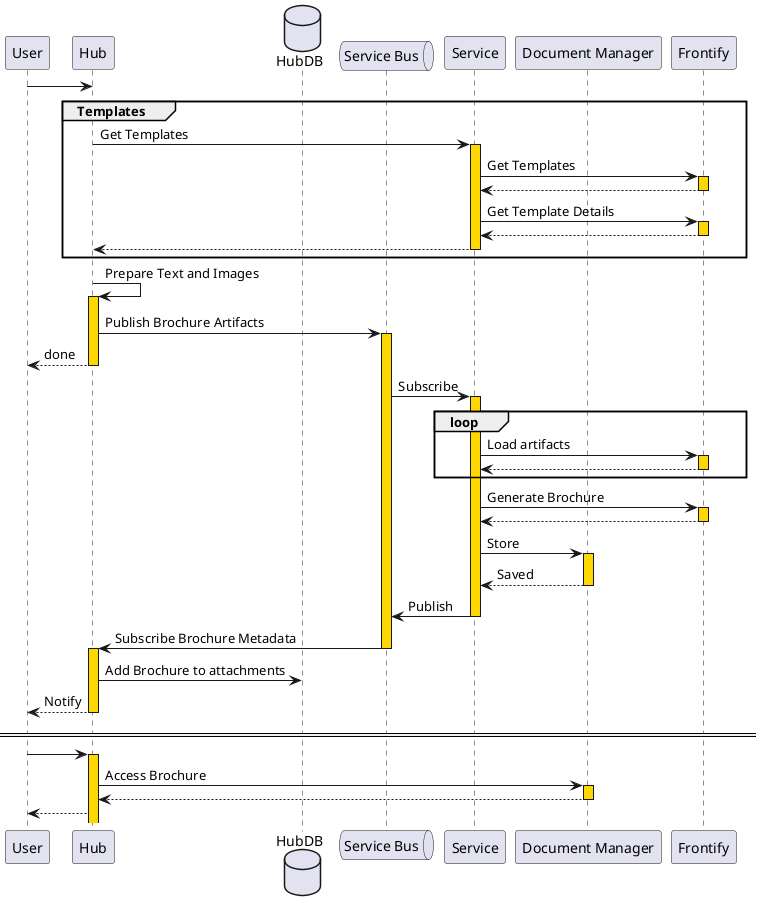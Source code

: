 @startuml

participant User as user
participant Hub as hub
database HubDB as db
queue "Service Bus" as que
participant Service as svc
participant "Document Manager" as dm
participant Frontify as fnt

user -> hub 
group Templates
hub -> svc ++ #gold: Get Templates
svc -> fnt ++ #gold: Get Templates
fnt --> svc --
svc -> fnt ++ #gold: Get Template Details
fnt --> svc --
svc --> hub --
end

hub -> hub ++ #gold: Prepare Text and Images

hub -> que  ++ #gold : Publish Brochure Artifacts 
hub --> user --:done

    que -> svc ++ #gold: Subscribe
loop
        svc -> fnt ++ #gold: Load artifacts
        fnt --> svc --
end
        svc -> fnt ++ #gold : Generate Brochure
        fnt --> svc -- : 
        svc -> dm ++ #gold: Store
        dm --> svc --: Saved
    svc -> que --: Publish
hub <- que --++ #gold: Subscribe Brochure Metadata
hub -> db : Add Brochure to attachments
hub --> user --: Notify

====

user -> hub ++ #gold
hub -> dm ++ #gold: Access Brochure
dm --> hub --: 
hub --> user

@enduml
